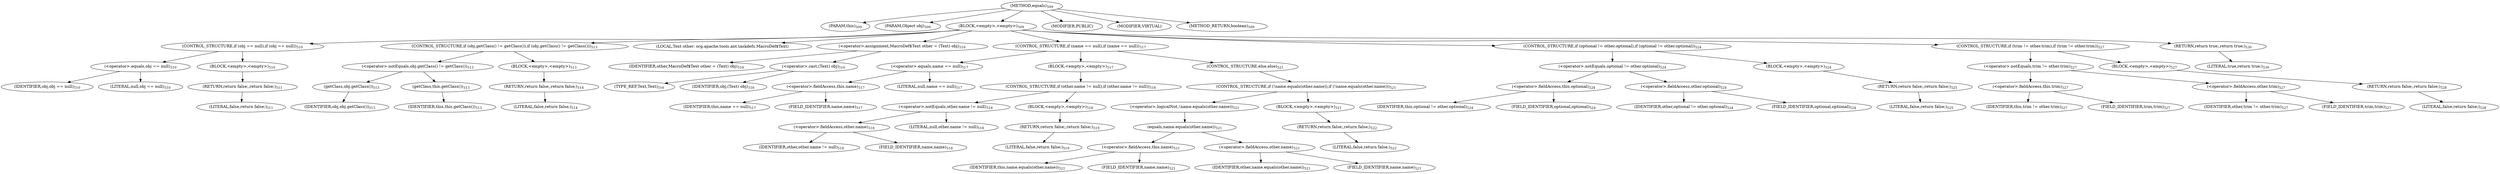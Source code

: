digraph "equals" {  
"1151" [label = <(METHOD,equals)<SUB>509</SUB>> ]
"74" [label = <(PARAM,this)<SUB>509</SUB>> ]
"1152" [label = <(PARAM,Object obj)<SUB>509</SUB>> ]
"1153" [label = <(BLOCK,&lt;empty&gt;,&lt;empty&gt;)<SUB>509</SUB>> ]
"1154" [label = <(CONTROL_STRUCTURE,if (obj == null),if (obj == null))<SUB>510</SUB>> ]
"1155" [label = <(&lt;operator&gt;.equals,obj == null)<SUB>510</SUB>> ]
"1156" [label = <(IDENTIFIER,obj,obj == null)<SUB>510</SUB>> ]
"1157" [label = <(LITERAL,null,obj == null)<SUB>510</SUB>> ]
"1158" [label = <(BLOCK,&lt;empty&gt;,&lt;empty&gt;)<SUB>510</SUB>> ]
"1159" [label = <(RETURN,return false;,return false;)<SUB>511</SUB>> ]
"1160" [label = <(LITERAL,false,return false;)<SUB>511</SUB>> ]
"1161" [label = <(CONTROL_STRUCTURE,if (obj.getClass() != getClass()),if (obj.getClass() != getClass()))<SUB>513</SUB>> ]
"1162" [label = <(&lt;operator&gt;.notEquals,obj.getClass() != getClass())<SUB>513</SUB>> ]
"1163" [label = <(getClass,obj.getClass())<SUB>513</SUB>> ]
"1164" [label = <(IDENTIFIER,obj,obj.getClass())<SUB>513</SUB>> ]
"1165" [label = <(getClass,this.getClass())<SUB>513</SUB>> ]
"73" [label = <(IDENTIFIER,this,this.getClass())<SUB>513</SUB>> ]
"1166" [label = <(BLOCK,&lt;empty&gt;,&lt;empty&gt;)<SUB>513</SUB>> ]
"1167" [label = <(RETURN,return false;,return false;)<SUB>514</SUB>> ]
"1168" [label = <(LITERAL,false,return false;)<SUB>514</SUB>> ]
"1169" [label = <(LOCAL,Text other: org.apache.tools.ant.taskdefs.MacroDef$Text)> ]
"1170" [label = <(&lt;operator&gt;.assignment,MacroDef$Text other = (Text) obj)<SUB>516</SUB>> ]
"1171" [label = <(IDENTIFIER,other,MacroDef$Text other = (Text) obj)<SUB>516</SUB>> ]
"1172" [label = <(&lt;operator&gt;.cast,(Text) obj)<SUB>516</SUB>> ]
"1173" [label = <(TYPE_REF,Text,Text)<SUB>516</SUB>> ]
"1174" [label = <(IDENTIFIER,obj,(Text) obj)<SUB>516</SUB>> ]
"1175" [label = <(CONTROL_STRUCTURE,if (name == null),if (name == null))<SUB>517</SUB>> ]
"1176" [label = <(&lt;operator&gt;.equals,name == null)<SUB>517</SUB>> ]
"1177" [label = <(&lt;operator&gt;.fieldAccess,this.name)<SUB>517</SUB>> ]
"1178" [label = <(IDENTIFIER,this,name == null)<SUB>517</SUB>> ]
"1179" [label = <(FIELD_IDENTIFIER,name,name)<SUB>517</SUB>> ]
"1180" [label = <(LITERAL,null,name == null)<SUB>517</SUB>> ]
"1181" [label = <(BLOCK,&lt;empty&gt;,&lt;empty&gt;)<SUB>517</SUB>> ]
"1182" [label = <(CONTROL_STRUCTURE,if (other.name != null),if (other.name != null))<SUB>518</SUB>> ]
"1183" [label = <(&lt;operator&gt;.notEquals,other.name != null)<SUB>518</SUB>> ]
"1184" [label = <(&lt;operator&gt;.fieldAccess,other.name)<SUB>518</SUB>> ]
"1185" [label = <(IDENTIFIER,other,other.name != null)<SUB>518</SUB>> ]
"1186" [label = <(FIELD_IDENTIFIER,name,name)<SUB>518</SUB>> ]
"1187" [label = <(LITERAL,null,other.name != null)<SUB>518</SUB>> ]
"1188" [label = <(BLOCK,&lt;empty&gt;,&lt;empty&gt;)<SUB>518</SUB>> ]
"1189" [label = <(RETURN,return false;,return false;)<SUB>519</SUB>> ]
"1190" [label = <(LITERAL,false,return false;)<SUB>519</SUB>> ]
"1191" [label = <(CONTROL_STRUCTURE,else,else)<SUB>521</SUB>> ]
"1192" [label = <(CONTROL_STRUCTURE,if (!name.equals(other.name)),if (!name.equals(other.name)))<SUB>521</SUB>> ]
"1193" [label = <(&lt;operator&gt;.logicalNot,!name.equals(other.name))<SUB>521</SUB>> ]
"1194" [label = <(equals,name.equals(other.name))<SUB>521</SUB>> ]
"1195" [label = <(&lt;operator&gt;.fieldAccess,this.name)<SUB>521</SUB>> ]
"1196" [label = <(IDENTIFIER,this,name.equals(other.name))<SUB>521</SUB>> ]
"1197" [label = <(FIELD_IDENTIFIER,name,name)<SUB>521</SUB>> ]
"1198" [label = <(&lt;operator&gt;.fieldAccess,other.name)<SUB>521</SUB>> ]
"1199" [label = <(IDENTIFIER,other,name.equals(other.name))<SUB>521</SUB>> ]
"1200" [label = <(FIELD_IDENTIFIER,name,name)<SUB>521</SUB>> ]
"1201" [label = <(BLOCK,&lt;empty&gt;,&lt;empty&gt;)<SUB>521</SUB>> ]
"1202" [label = <(RETURN,return false;,return false;)<SUB>522</SUB>> ]
"1203" [label = <(LITERAL,false,return false;)<SUB>522</SUB>> ]
"1204" [label = <(CONTROL_STRUCTURE,if (optional != other.optional),if (optional != other.optional))<SUB>524</SUB>> ]
"1205" [label = <(&lt;operator&gt;.notEquals,optional != other.optional)<SUB>524</SUB>> ]
"1206" [label = <(&lt;operator&gt;.fieldAccess,this.optional)<SUB>524</SUB>> ]
"1207" [label = <(IDENTIFIER,this,optional != other.optional)<SUB>524</SUB>> ]
"1208" [label = <(FIELD_IDENTIFIER,optional,optional)<SUB>524</SUB>> ]
"1209" [label = <(&lt;operator&gt;.fieldAccess,other.optional)<SUB>524</SUB>> ]
"1210" [label = <(IDENTIFIER,other,optional != other.optional)<SUB>524</SUB>> ]
"1211" [label = <(FIELD_IDENTIFIER,optional,optional)<SUB>524</SUB>> ]
"1212" [label = <(BLOCK,&lt;empty&gt;,&lt;empty&gt;)<SUB>524</SUB>> ]
"1213" [label = <(RETURN,return false;,return false;)<SUB>525</SUB>> ]
"1214" [label = <(LITERAL,false,return false;)<SUB>525</SUB>> ]
"1215" [label = <(CONTROL_STRUCTURE,if (trim != other.trim),if (trim != other.trim))<SUB>527</SUB>> ]
"1216" [label = <(&lt;operator&gt;.notEquals,trim != other.trim)<SUB>527</SUB>> ]
"1217" [label = <(&lt;operator&gt;.fieldAccess,this.trim)<SUB>527</SUB>> ]
"1218" [label = <(IDENTIFIER,this,trim != other.trim)<SUB>527</SUB>> ]
"1219" [label = <(FIELD_IDENTIFIER,trim,trim)<SUB>527</SUB>> ]
"1220" [label = <(&lt;operator&gt;.fieldAccess,other.trim)<SUB>527</SUB>> ]
"1221" [label = <(IDENTIFIER,other,trim != other.trim)<SUB>527</SUB>> ]
"1222" [label = <(FIELD_IDENTIFIER,trim,trim)<SUB>527</SUB>> ]
"1223" [label = <(BLOCK,&lt;empty&gt;,&lt;empty&gt;)<SUB>527</SUB>> ]
"1224" [label = <(RETURN,return false;,return false;)<SUB>528</SUB>> ]
"1225" [label = <(LITERAL,false,return false;)<SUB>528</SUB>> ]
"1226" [label = <(RETURN,return true;,return true;)<SUB>530</SUB>> ]
"1227" [label = <(LITERAL,true,return true;)<SUB>530</SUB>> ]
"1228" [label = <(MODIFIER,PUBLIC)> ]
"1229" [label = <(MODIFIER,VIRTUAL)> ]
"1230" [label = <(METHOD_RETURN,boolean)<SUB>509</SUB>> ]
  "1151" -> "74" 
  "1151" -> "1152" 
  "1151" -> "1153" 
  "1151" -> "1228" 
  "1151" -> "1229" 
  "1151" -> "1230" 
  "1153" -> "1154" 
  "1153" -> "1161" 
  "1153" -> "1169" 
  "1153" -> "1170" 
  "1153" -> "1175" 
  "1153" -> "1204" 
  "1153" -> "1215" 
  "1153" -> "1226" 
  "1154" -> "1155" 
  "1154" -> "1158" 
  "1155" -> "1156" 
  "1155" -> "1157" 
  "1158" -> "1159" 
  "1159" -> "1160" 
  "1161" -> "1162" 
  "1161" -> "1166" 
  "1162" -> "1163" 
  "1162" -> "1165" 
  "1163" -> "1164" 
  "1165" -> "73" 
  "1166" -> "1167" 
  "1167" -> "1168" 
  "1170" -> "1171" 
  "1170" -> "1172" 
  "1172" -> "1173" 
  "1172" -> "1174" 
  "1175" -> "1176" 
  "1175" -> "1181" 
  "1175" -> "1191" 
  "1176" -> "1177" 
  "1176" -> "1180" 
  "1177" -> "1178" 
  "1177" -> "1179" 
  "1181" -> "1182" 
  "1182" -> "1183" 
  "1182" -> "1188" 
  "1183" -> "1184" 
  "1183" -> "1187" 
  "1184" -> "1185" 
  "1184" -> "1186" 
  "1188" -> "1189" 
  "1189" -> "1190" 
  "1191" -> "1192" 
  "1192" -> "1193" 
  "1192" -> "1201" 
  "1193" -> "1194" 
  "1194" -> "1195" 
  "1194" -> "1198" 
  "1195" -> "1196" 
  "1195" -> "1197" 
  "1198" -> "1199" 
  "1198" -> "1200" 
  "1201" -> "1202" 
  "1202" -> "1203" 
  "1204" -> "1205" 
  "1204" -> "1212" 
  "1205" -> "1206" 
  "1205" -> "1209" 
  "1206" -> "1207" 
  "1206" -> "1208" 
  "1209" -> "1210" 
  "1209" -> "1211" 
  "1212" -> "1213" 
  "1213" -> "1214" 
  "1215" -> "1216" 
  "1215" -> "1223" 
  "1216" -> "1217" 
  "1216" -> "1220" 
  "1217" -> "1218" 
  "1217" -> "1219" 
  "1220" -> "1221" 
  "1220" -> "1222" 
  "1223" -> "1224" 
  "1224" -> "1225" 
  "1226" -> "1227" 
}

